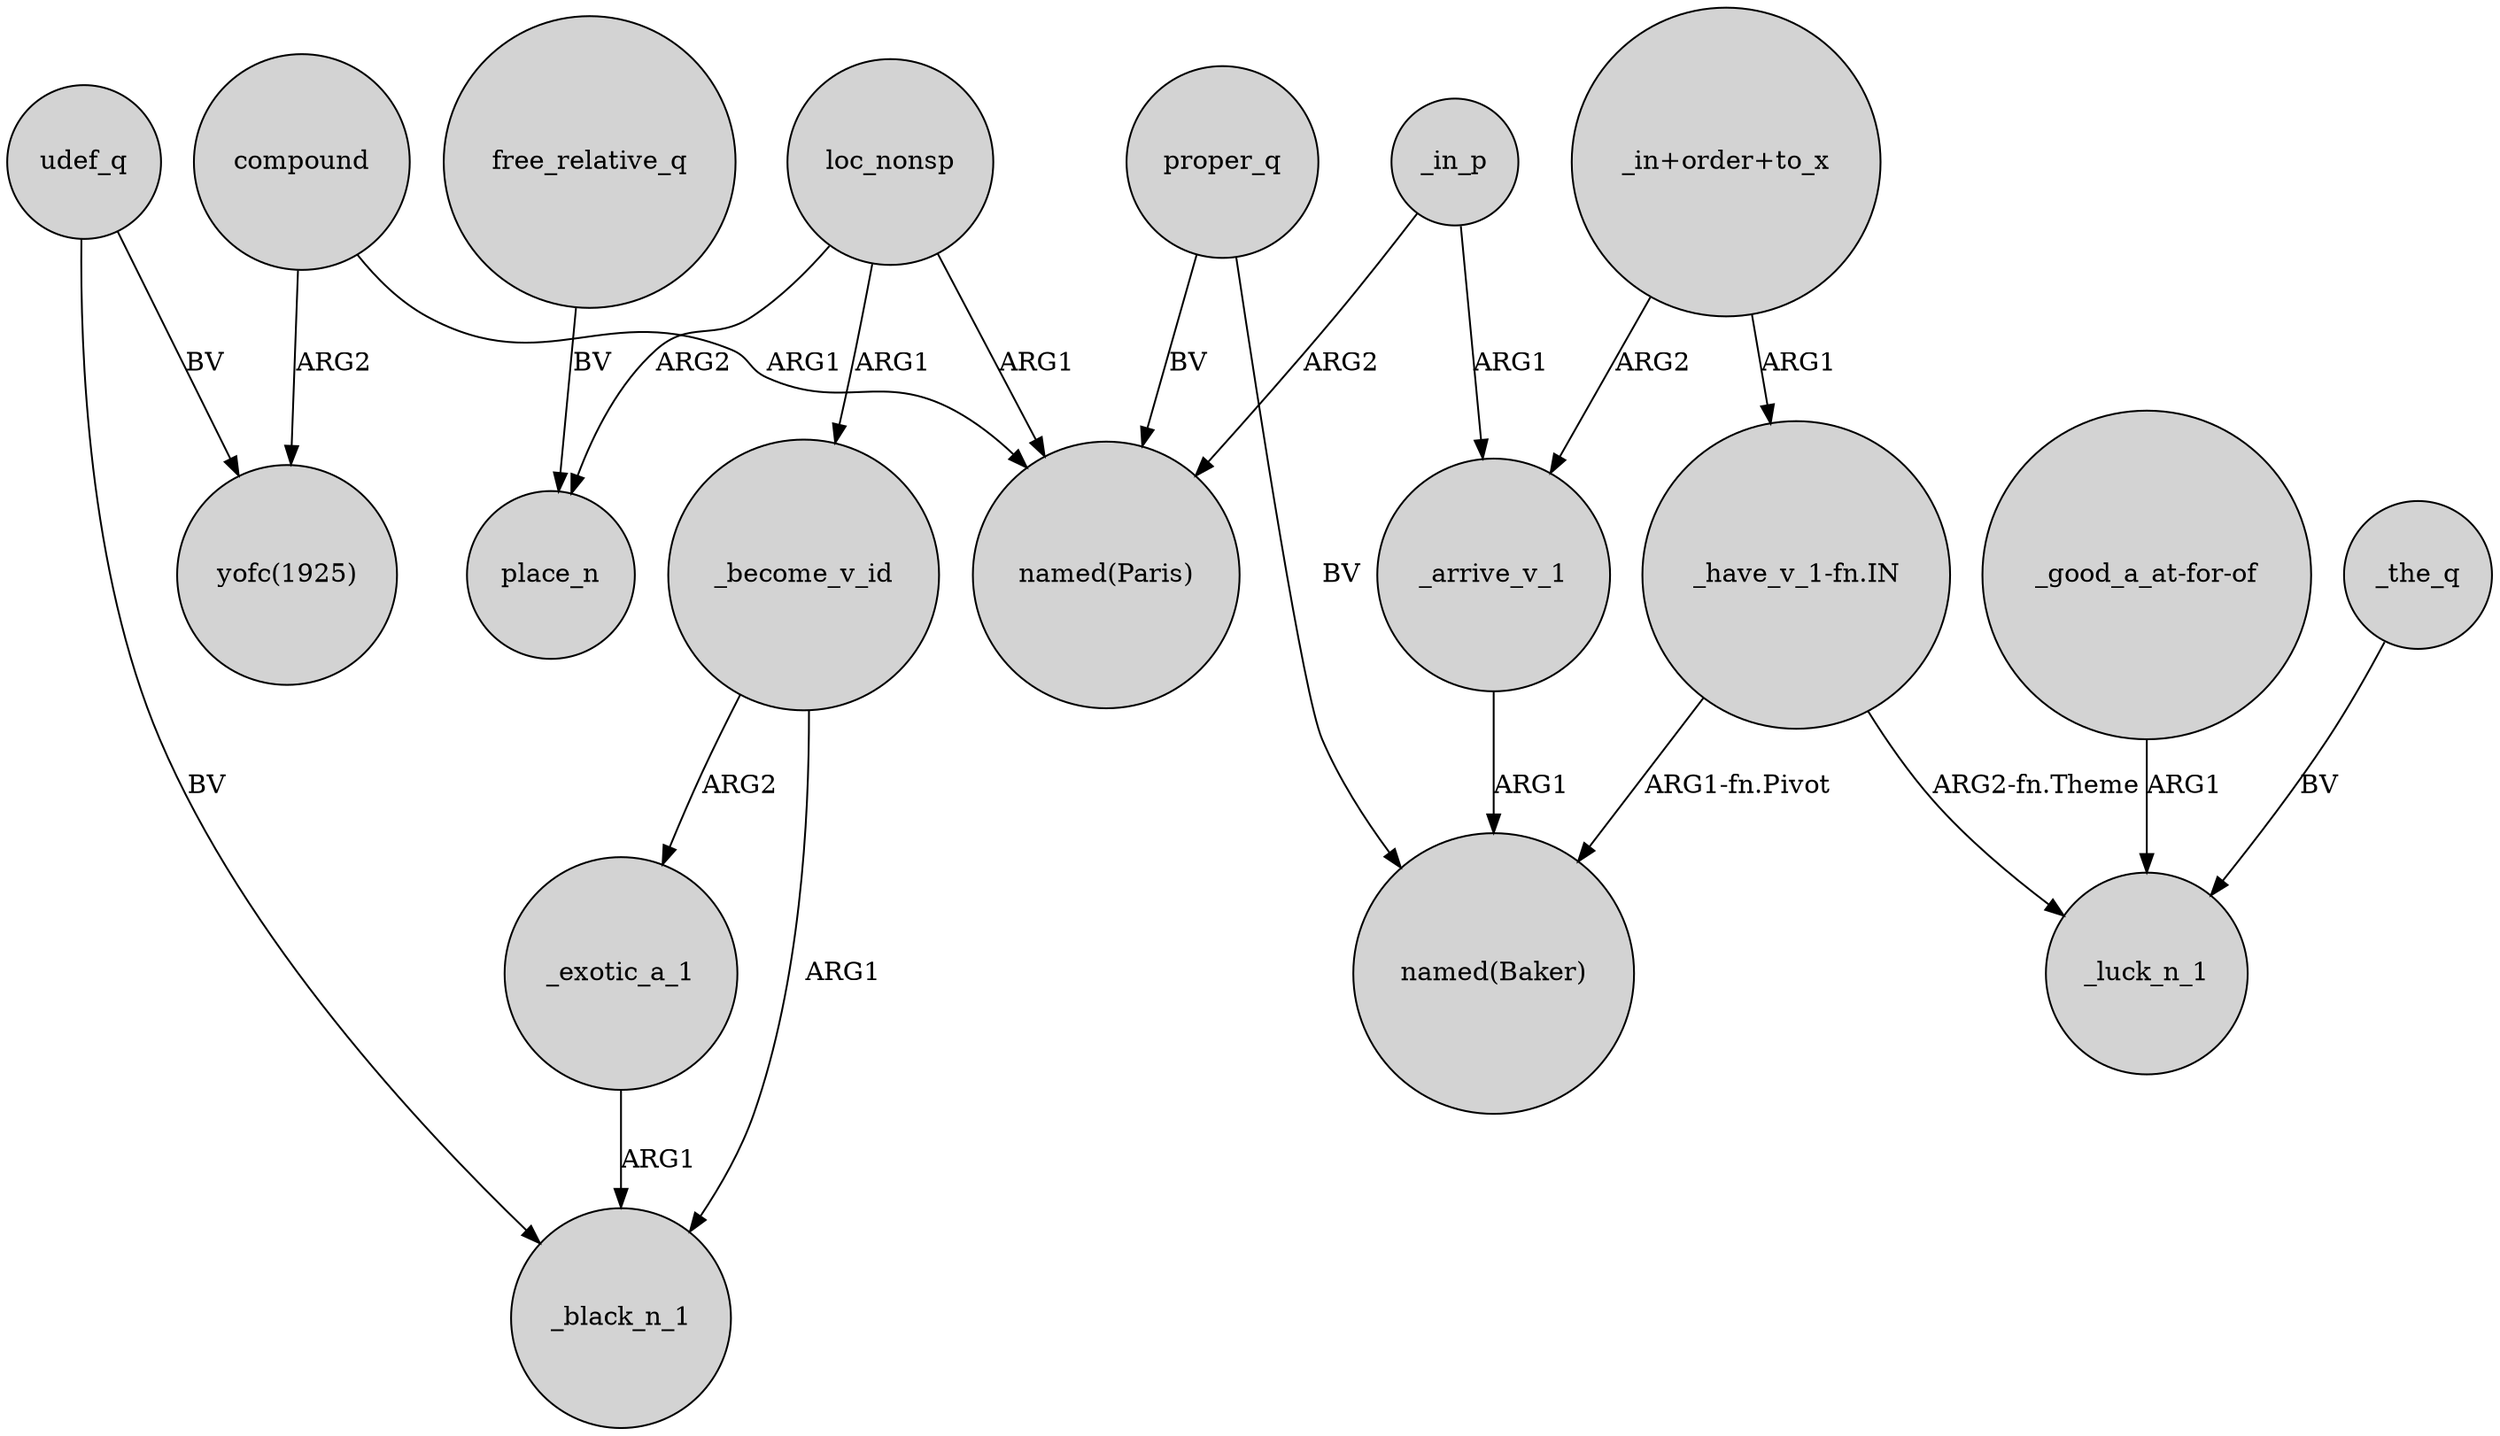 digraph {
	node [shape=circle style=filled]
	_become_v_id -> _black_n_1 [label=ARG1]
	loc_nonsp -> "named(Paris)" [label=ARG1]
	_exotic_a_1 -> _black_n_1 [label=ARG1]
	_arrive_v_1 -> "named(Baker)" [label=ARG1]
	"_have_v_1-fn.IN" -> "named(Baker)" [label="ARG1-fn.Pivot"]
	"_good_a_at-for-of" -> _luck_n_1 [label=ARG1]
	"_in+order+to_x" -> _arrive_v_1 [label=ARG2]
	compound -> "named(Paris)" [label=ARG1]
	udef_q -> "yofc(1925)" [label=BV]
	proper_q -> "named(Baker)" [label=BV]
	_the_q -> _luck_n_1 [label=BV]
	_in_p -> _arrive_v_1 [label=ARG1]
	"_in+order+to_x" -> "_have_v_1-fn.IN" [label=ARG1]
	udef_q -> _black_n_1 [label=BV]
	loc_nonsp -> _become_v_id [label=ARG1]
	proper_q -> "named(Paris)" [label=BV]
	compound -> "yofc(1925)" [label=ARG2]
	loc_nonsp -> place_n [label=ARG2]
	_in_p -> "named(Paris)" [label=ARG2]
	free_relative_q -> place_n [label=BV]
	_become_v_id -> _exotic_a_1 [label=ARG2]
	"_have_v_1-fn.IN" -> _luck_n_1 [label="ARG2-fn.Theme"]
}
